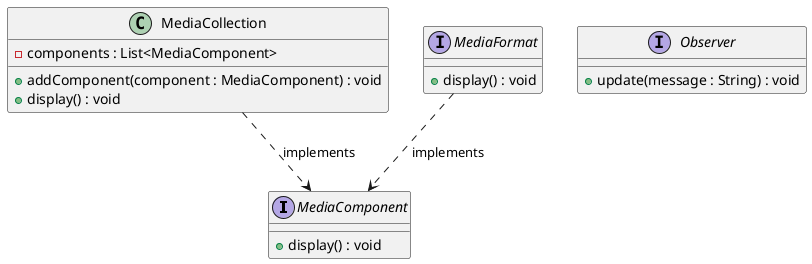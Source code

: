 @startuml
interface MediaComponent {
  +display() : void
}

class MediaCollection {
  -components : List<MediaComponent>
  +addComponent(component : MediaComponent) : void
  +display() : void
}

interface MediaFormat {
  +display() : void
}

interface Observer {
  +update(message : String) : void
}

MediaCollection ..> MediaComponent : implements
MediaFormat ..> MediaComponent : implements
@enduml